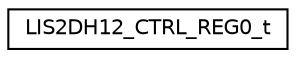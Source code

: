 digraph "Graphical Class Hierarchy"
{
 // LATEX_PDF_SIZE
  edge [fontname="Helvetica",fontsize="10",labelfontname="Helvetica",labelfontsize="10"];
  node [fontname="Helvetica",fontsize="10",shape=record];
  rankdir="LR";
  Node0 [label="LIS2DH12_CTRL_REG0_t",height=0.2,width=0.4,color="black", fillcolor="white", style="filled",URL="$unionLIS2DH12__CTRL__REG0__t.html",tooltip="CTRL_REG_0 definitions."];
}
